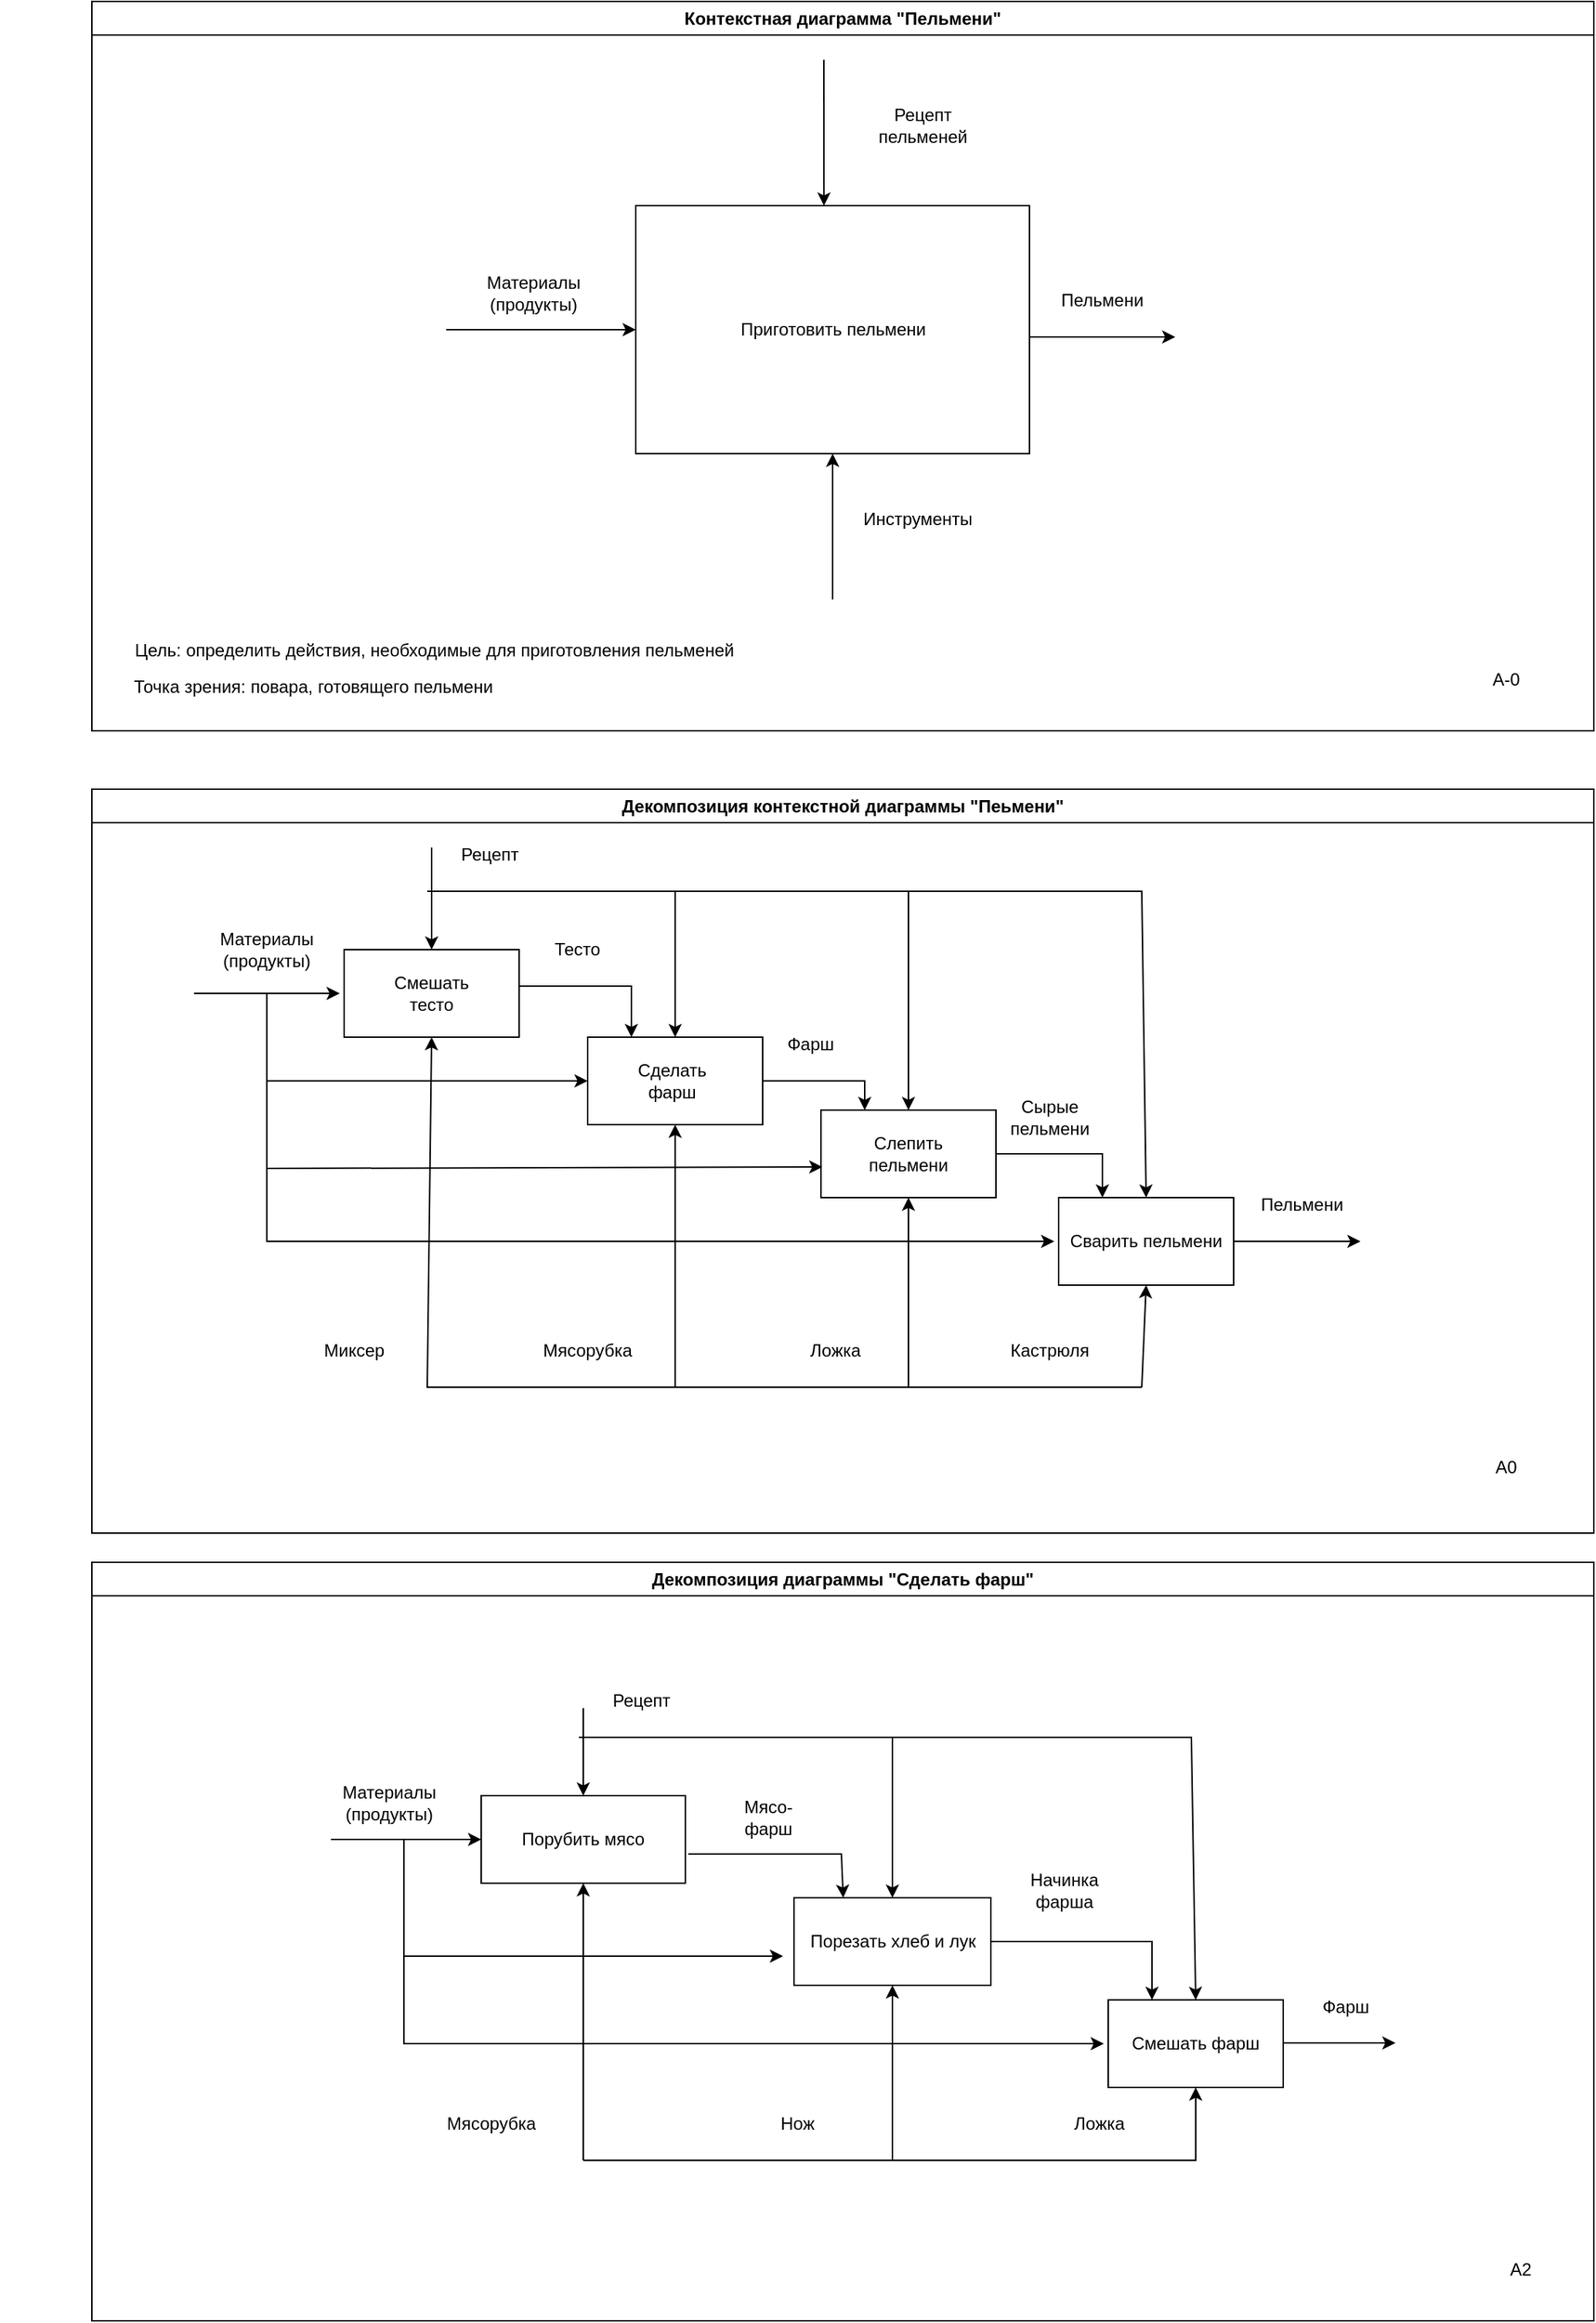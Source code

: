 <mxfile version="20.8.23" type="github" pages="2"><diagram name="Страница 1" id="q6yKsFffxcGikPTLaR80"><mxGraphModel dx="1387" dy="796" grid="1" gridSize="10" guides="1" tooltips="1" connect="1" arrows="1" fold="1" page="1" pageScale="1" pageWidth="1654" pageHeight="2336" math="0" shadow="0"><root><mxCell id="0"/><mxCell id="1" parent="0"/><mxCell id="kBj9n_WiiGOHIX9WR9n--18" value="" style="group" parent="1" vertex="1" connectable="0"><mxGeometry x="573" y="270" width="270" height="170" as="geometry"/></mxCell><mxCell id="kBj9n_WiiGOHIX9WR9n--1" value="" style="rounded=0;whiteSpace=wrap;html=1;" parent="kBj9n_WiiGOHIX9WR9n--18" vertex="1"><mxGeometry width="270" height="170" as="geometry"/></mxCell><mxCell id="kBj9n_WiiGOHIX9WR9n--17" value="Приготовить пельмени" style="text;html=1;strokeColor=none;fillColor=none;align=center;verticalAlign=middle;whiteSpace=wrap;rounded=0;" parent="kBj9n_WiiGOHIX9WR9n--18" vertex="1"><mxGeometry x="62.5" y="65" width="145" height="40" as="geometry"/></mxCell><mxCell id="kBj9n_WiiGOHIX9WR9n--19" value="" style="endArrow=classic;html=1;rounded=0;entryX=0.478;entryY=0;entryDx=0;entryDy=0;entryPerimeter=0;" parent="1" target="kBj9n_WiiGOHIX9WR9n--1" edge="1"><mxGeometry width="50" height="50" relative="1" as="geometry"><mxPoint x="702" y="170" as="sourcePoint"/><mxPoint x="723" y="170" as="targetPoint"/></mxGeometry></mxCell><mxCell id="kBj9n_WiiGOHIX9WR9n--20" value="" style="endArrow=classic;html=1;rounded=0;entryX=0;entryY=0.5;entryDx=0;entryDy=0;" parent="1" target="kBj9n_WiiGOHIX9WR9n--1" edge="1"><mxGeometry width="50" height="50" relative="1" as="geometry"><mxPoint x="443" y="355" as="sourcePoint"/><mxPoint x="503" y="320" as="targetPoint"/></mxGeometry></mxCell><mxCell id="kBj9n_WiiGOHIX9WR9n--21" value="" style="endArrow=classic;html=1;rounded=0;" parent="1" edge="1"><mxGeometry width="50" height="50" relative="1" as="geometry"><mxPoint x="843" y="360" as="sourcePoint"/><mxPoint x="943" y="360" as="targetPoint"/></mxGeometry></mxCell><mxCell id="kBj9n_WiiGOHIX9WR9n--22" value="" style="endArrow=classic;html=1;rounded=0;entryX=0.5;entryY=1;entryDx=0;entryDy=0;" parent="1" target="kBj9n_WiiGOHIX9WR9n--1" edge="1"><mxGeometry width="50" height="50" relative="1" as="geometry"><mxPoint x="708" y="540" as="sourcePoint"/><mxPoint x="733" y="460" as="targetPoint"/></mxGeometry></mxCell><mxCell id="kBj9n_WiiGOHIX9WR9n--23" value="Материалы (продукты)" style="text;html=1;strokeColor=none;fillColor=none;align=center;verticalAlign=middle;whiteSpace=wrap;rounded=0;" parent="1" vertex="1"><mxGeometry x="443" y="310" width="120" height="40" as="geometry"/></mxCell><mxCell id="kBj9n_WiiGOHIX9WR9n--24" value="Инструменты" style="text;html=1;strokeColor=none;fillColor=none;align=center;verticalAlign=middle;whiteSpace=wrap;rounded=0;" parent="1" vertex="1"><mxGeometry x="723" y="470" width="87" height="30" as="geometry"/></mxCell><mxCell id="kBj9n_WiiGOHIX9WR9n--25" value="Пельмени" style="text;html=1;strokeColor=none;fillColor=none;align=center;verticalAlign=middle;whiteSpace=wrap;rounded=0;" parent="1" vertex="1"><mxGeometry x="863" y="320" width="60" height="30" as="geometry"/></mxCell><mxCell id="kBj9n_WiiGOHIX9WR9n--28" value="Контекстная диаграмма &quot;Пельмени&quot;" style="swimlane;whiteSpace=wrap;html=1;" parent="1" vertex="1"><mxGeometry x="200" y="130" width="1030" height="500" as="geometry"/></mxCell><mxCell id="kBj9n_WiiGOHIX9WR9n--26" value="Цель: определить действия, необходимые для приготовления пельменей" style="text;html=1;strokeColor=none;fillColor=none;align=center;verticalAlign=middle;whiteSpace=wrap;rounded=0;" parent="kBj9n_WiiGOHIX9WR9n--28" vertex="1"><mxGeometry x="-10" y="430" width="490" height="30" as="geometry"/></mxCell><mxCell id="kBj9n_WiiGOHIX9WR9n--27" value="Точка зрения: повара, готовящего пельмени" style="text;html=1;strokeColor=none;fillColor=none;align=center;verticalAlign=middle;whiteSpace=wrap;rounded=0;" parent="kBj9n_WiiGOHIX9WR9n--28" vertex="1"><mxGeometry x="-63" y="450" width="430" height="40" as="geometry"/></mxCell><mxCell id="kBj9n_WiiGOHIX9WR9n--29" value="А-0" style="text;html=1;strokeColor=none;fillColor=none;align=center;verticalAlign=middle;whiteSpace=wrap;rounded=0;" parent="kBj9n_WiiGOHIX9WR9n--28" vertex="1"><mxGeometry x="940" y="450" width="60" height="30" as="geometry"/></mxCell><mxCell id="kBj9n_WiiGOHIX9WR9n--30" value="Рецепт пельменей" style="text;html=1;strokeColor=none;fillColor=none;align=center;verticalAlign=middle;whiteSpace=wrap;rounded=0;" parent="kBj9n_WiiGOHIX9WR9n--28" vertex="1"><mxGeometry x="540" y="70" width="60" height="30" as="geometry"/></mxCell><mxCell id="kBj9n_WiiGOHIX9WR9n--34" value="" style="group" parent="1" vertex="1" connectable="0"><mxGeometry x="373" y="780" width="120" height="60" as="geometry"/></mxCell><mxCell id="kBj9n_WiiGOHIX9WR9n--31" value="" style="rounded=0;whiteSpace=wrap;html=1;" parent="kBj9n_WiiGOHIX9WR9n--34" vertex="1"><mxGeometry width="120" height="60" as="geometry"/></mxCell><mxCell id="kBj9n_WiiGOHIX9WR9n--32" value="Смешать тесто" style="text;html=1;strokeColor=none;fillColor=none;align=center;verticalAlign=middle;whiteSpace=wrap;rounded=0;" parent="kBj9n_WiiGOHIX9WR9n--34" vertex="1"><mxGeometry x="30" y="15" width="60" height="30" as="geometry"/></mxCell><mxCell id="kBj9n_WiiGOHIX9WR9n--37" value="" style="group" parent="1" vertex="1" connectable="0"><mxGeometry x="540" y="840" width="120" height="60" as="geometry"/></mxCell><mxCell id="kBj9n_WiiGOHIX9WR9n--35" value="" style="rounded=0;whiteSpace=wrap;html=1;" parent="kBj9n_WiiGOHIX9WR9n--37" vertex="1"><mxGeometry width="120" height="60" as="geometry"/></mxCell><mxCell id="kBj9n_WiiGOHIX9WR9n--33" value="Сделать фарш" style="text;html=1;strokeColor=none;fillColor=none;align=center;verticalAlign=middle;whiteSpace=wrap;rounded=0;" parent="kBj9n_WiiGOHIX9WR9n--37" vertex="1"><mxGeometry x="28" y="15" width="60" height="30" as="geometry"/></mxCell><mxCell id="kBj9n_WiiGOHIX9WR9n--40" value="" style="group" parent="1" vertex="1" connectable="0"><mxGeometry x="700" y="890" width="120" height="60" as="geometry"/></mxCell><mxCell id="kBj9n_WiiGOHIX9WR9n--38" value="" style="rounded=0;whiteSpace=wrap;html=1;" parent="kBj9n_WiiGOHIX9WR9n--40" vertex="1"><mxGeometry width="120" height="60" as="geometry"/></mxCell><mxCell id="kBj9n_WiiGOHIX9WR9n--39" value="Слепить пельмени" style="text;html=1;strokeColor=none;fillColor=none;align=center;verticalAlign=middle;whiteSpace=wrap;rounded=0;" parent="kBj9n_WiiGOHIX9WR9n--40" vertex="1"><mxGeometry x="30" y="15" width="60" height="30" as="geometry"/></mxCell><mxCell id="kBj9n_WiiGOHIX9WR9n--41" value="Сварить пельмени" style="rounded=0;whiteSpace=wrap;html=1;" parent="1" vertex="1"><mxGeometry x="863" y="950" width="120" height="60" as="geometry"/></mxCell><mxCell id="kBj9n_WiiGOHIX9WR9n--42" value="" style="endArrow=classic;html=1;rounded=0;" parent="1" edge="1"><mxGeometry width="50" height="50" relative="1" as="geometry"><mxPoint x="270" y="810" as="sourcePoint"/><mxPoint x="370" y="810" as="targetPoint"/></mxGeometry></mxCell><mxCell id="kBj9n_WiiGOHIX9WR9n--43" value="Материалы (продукты)" style="text;html=1;strokeColor=none;fillColor=none;align=center;verticalAlign=middle;whiteSpace=wrap;rounded=0;" parent="1" vertex="1"><mxGeometry x="260" y="760" width="120" height="40" as="geometry"/></mxCell><mxCell id="kBj9n_WiiGOHIX9WR9n--45" value="" style="endArrow=classic;html=1;rounded=0;entryX=0.5;entryY=1;entryDx=0;entryDy=0;" parent="1" target="kBj9n_WiiGOHIX9WR9n--31" edge="1"><mxGeometry width="50" height="50" relative="1" as="geometry"><mxPoint x="920" y="1080" as="sourcePoint"/><mxPoint x="450" y="950" as="targetPoint"/><Array as="points"><mxPoint x="430" y="1080"/></Array></mxGeometry></mxCell><mxCell id="kBj9n_WiiGOHIX9WR9n--46" value="Рецепт" style="text;html=1;strokeColor=none;fillColor=none;align=center;verticalAlign=middle;whiteSpace=wrap;rounded=0;" parent="1" vertex="1"><mxGeometry x="443" y="700" width="60" height="30" as="geometry"/></mxCell><mxCell id="kBj9n_WiiGOHIX9WR9n--47" value="" style="endArrow=classic;html=1;rounded=0;entryX=0.5;entryY=0;entryDx=0;entryDy=0;" parent="1" target="kBj9n_WiiGOHIX9WR9n--31" edge="1"><mxGeometry width="50" height="50" relative="1" as="geometry"><mxPoint x="433" y="710" as="sourcePoint"/><mxPoint x="450" y="690" as="targetPoint"/></mxGeometry></mxCell><mxCell id="kBj9n_WiiGOHIX9WR9n--49" value="" style="endArrow=classic;html=1;rounded=0;" parent="1" edge="1"><mxGeometry width="50" height="50" relative="1" as="geometry"><mxPoint x="600" y="1080" as="sourcePoint"/><mxPoint x="600" y="900" as="targetPoint"/></mxGeometry></mxCell><mxCell id="kBj9n_WiiGOHIX9WR9n--50" value="" style="endArrow=classic;html=1;rounded=0;" parent="1" edge="1"><mxGeometry width="50" height="50" relative="1" as="geometry"><mxPoint x="760" y="1080" as="sourcePoint"/><mxPoint x="760" y="950" as="targetPoint"/></mxGeometry></mxCell><mxCell id="kBj9n_WiiGOHIX9WR9n--51" value="" style="endArrow=classic;html=1;rounded=0;entryX=0.5;entryY=1;entryDx=0;entryDy=0;" parent="1" target="kBj9n_WiiGOHIX9WR9n--41" edge="1"><mxGeometry width="50" height="50" relative="1" as="geometry"><mxPoint x="920" y="1080" as="sourcePoint"/><mxPoint x="960" y="1040" as="targetPoint"/></mxGeometry></mxCell><mxCell id="kBj9n_WiiGOHIX9WR9n--52" value="" style="endArrow=classic;html=1;rounded=0;entryX=0.5;entryY=0;entryDx=0;entryDy=0;" parent="1" target="kBj9n_WiiGOHIX9WR9n--41" edge="1"><mxGeometry width="50" height="50" relative="1" as="geometry"><mxPoint x="430" y="740" as="sourcePoint"/><mxPoint x="960" y="740" as="targetPoint"/><Array as="points"><mxPoint x="920" y="740"/></Array></mxGeometry></mxCell><mxCell id="kBj9n_WiiGOHIX9WR9n--53" value="" style="endArrow=classic;html=1;rounded=0;entryX=0.5;entryY=0;entryDx=0;entryDy=0;" parent="1" target="kBj9n_WiiGOHIX9WR9n--35" edge="1"><mxGeometry width="50" height="50" relative="1" as="geometry"><mxPoint x="600" y="740" as="sourcePoint"/><mxPoint x="730" y="820" as="targetPoint"/></mxGeometry></mxCell><mxCell id="kBj9n_WiiGOHIX9WR9n--54" value="" style="endArrow=classic;html=1;rounded=0;entryX=0.5;entryY=0;entryDx=0;entryDy=0;" parent="1" target="kBj9n_WiiGOHIX9WR9n--38" edge="1"><mxGeometry width="50" height="50" relative="1" as="geometry"><mxPoint x="760" y="740" as="sourcePoint"/><mxPoint x="820" y="850" as="targetPoint"/></mxGeometry></mxCell><mxCell id="kBj9n_WiiGOHIX9WR9n--56" value="" style="endArrow=classic;html=1;rounded=0;" parent="1" edge="1"><mxGeometry width="50" height="50" relative="1" as="geometry"><mxPoint x="320" y="810" as="sourcePoint"/><mxPoint x="860" y="980" as="targetPoint"/><Array as="points"><mxPoint x="320" y="980"/></Array></mxGeometry></mxCell><mxCell id="kBj9n_WiiGOHIX9WR9n--57" value="" style="endArrow=classic;html=1;rounded=0;entryX=0;entryY=0.5;entryDx=0;entryDy=0;" parent="1" target="kBj9n_WiiGOHIX9WR9n--35" edge="1"><mxGeometry width="50" height="50" relative="1" as="geometry"><mxPoint x="320" y="870" as="sourcePoint"/><mxPoint x="370" y="830" as="targetPoint"/></mxGeometry></mxCell><mxCell id="kBj9n_WiiGOHIX9WR9n--58" value="" style="endArrow=classic;html=1;rounded=0;entryX=0.008;entryY=0.65;entryDx=0;entryDy=0;entryPerimeter=0;" parent="1" target="kBj9n_WiiGOHIX9WR9n--38" edge="1"><mxGeometry width="50" height="50" relative="1" as="geometry"><mxPoint x="320" y="930" as="sourcePoint"/><mxPoint x="370" y="895" as="targetPoint"/></mxGeometry></mxCell><mxCell id="kBj9n_WiiGOHIX9WR9n--60" value="" style="endArrow=classic;html=1;rounded=0;" parent="1" edge="1"><mxGeometry width="50" height="50" relative="1" as="geometry"><mxPoint x="983" y="980" as="sourcePoint"/><mxPoint x="1070" y="980" as="targetPoint"/></mxGeometry></mxCell><mxCell id="kBj9n_WiiGOHIX9WR9n--61" value="Пельмени" style="text;html=1;strokeColor=none;fillColor=none;align=center;verticalAlign=middle;whiteSpace=wrap;rounded=0;" parent="1" vertex="1"><mxGeometry x="1000" y="940" width="60" height="30" as="geometry"/></mxCell><mxCell id="kBj9n_WiiGOHIX9WR9n--62" value="" style="endArrow=classic;html=1;rounded=0;entryX=0.25;entryY=0;entryDx=0;entryDy=0;" parent="1" target="kBj9n_WiiGOHIX9WR9n--35" edge="1"><mxGeometry width="50" height="50" relative="1" as="geometry"><mxPoint x="493" y="805" as="sourcePoint"/><mxPoint x="543" y="755" as="targetPoint"/><Array as="points"><mxPoint x="570" y="805"/></Array></mxGeometry></mxCell><mxCell id="kBj9n_WiiGOHIX9WR9n--63" value="Тесто" style="text;html=1;strokeColor=none;fillColor=none;align=center;verticalAlign=middle;whiteSpace=wrap;rounded=0;" parent="1" vertex="1"><mxGeometry x="503" y="765" width="60" height="30" as="geometry"/></mxCell><mxCell id="kBj9n_WiiGOHIX9WR9n--64" value="" style="endArrow=classic;html=1;rounded=0;entryX=0.25;entryY=0;entryDx=0;entryDy=0;exitX=1;exitY=0.5;exitDx=0;exitDy=0;" parent="1" source="kBj9n_WiiGOHIX9WR9n--35" target="kBj9n_WiiGOHIX9WR9n--38" edge="1"><mxGeometry width="50" height="50" relative="1" as="geometry"><mxPoint x="630" y="840" as="sourcePoint"/><mxPoint x="680" y="790" as="targetPoint"/><Array as="points"><mxPoint x="730" y="870"/></Array></mxGeometry></mxCell><mxCell id="kBj9n_WiiGOHIX9WR9n--65" value="Фарш" style="text;html=1;strokeColor=none;fillColor=none;align=center;verticalAlign=middle;whiteSpace=wrap;rounded=0;" parent="1" vertex="1"><mxGeometry x="663" y="830" width="60" height="30" as="geometry"/></mxCell><mxCell id="kBj9n_WiiGOHIX9WR9n--66" value="Сырые пельмени" style="text;html=1;strokeColor=none;fillColor=none;align=center;verticalAlign=middle;whiteSpace=wrap;rounded=0;" parent="1" vertex="1"><mxGeometry x="827" y="880" width="60" height="30" as="geometry"/></mxCell><mxCell id="kBj9n_WiiGOHIX9WR9n--67" value="" style="endArrow=classic;html=1;rounded=0;entryX=0.25;entryY=0;entryDx=0;entryDy=0;exitX=1;exitY=0.5;exitDx=0;exitDy=0;" parent="1" source="kBj9n_WiiGOHIX9WR9n--38" target="kBj9n_WiiGOHIX9WR9n--41" edge="1"><mxGeometry width="50" height="50" relative="1" as="geometry"><mxPoint x="820" y="930" as="sourcePoint"/><mxPoint x="870" y="880" as="targetPoint"/><Array as="points"><mxPoint x="893" y="920"/></Array></mxGeometry></mxCell><mxCell id="kBj9n_WiiGOHIX9WR9n--68" value="Декомпозиция контекстной диаграммы &quot;Пеьмени&quot;" style="swimlane;whiteSpace=wrap;html=1;" parent="1" vertex="1"><mxGeometry x="200" y="670" width="1030" height="510" as="geometry"/></mxCell><mxCell id="kBj9n_WiiGOHIX9WR9n--69" value="А0" style="text;html=1;strokeColor=none;fillColor=none;align=center;verticalAlign=middle;whiteSpace=wrap;rounded=0;" parent="kBj9n_WiiGOHIX9WR9n--68" vertex="1"><mxGeometry x="940" y="450" width="60" height="30" as="geometry"/></mxCell><mxCell id="kBj9n_WiiGOHIX9WR9n--44" value="Мясорубка" style="text;html=1;strokeColor=none;fillColor=none;align=center;verticalAlign=middle;whiteSpace=wrap;rounded=0;" parent="kBj9n_WiiGOHIX9WR9n--68" vertex="1"><mxGeometry x="310" y="370" width="60" height="30" as="geometry"/></mxCell><mxCell id="kBj9n_WiiGOHIX9WR9n--74" value="Миксер" style="text;html=1;strokeColor=none;fillColor=none;align=center;verticalAlign=middle;whiteSpace=wrap;rounded=0;" parent="kBj9n_WiiGOHIX9WR9n--68" vertex="1"><mxGeometry x="150" y="370" width="60" height="30" as="geometry"/></mxCell><mxCell id="kBj9n_WiiGOHIX9WR9n--75" value="Ложка" style="text;html=1;strokeColor=none;fillColor=none;align=center;verticalAlign=middle;whiteSpace=wrap;rounded=0;" parent="kBj9n_WiiGOHIX9WR9n--68" vertex="1"><mxGeometry x="480" y="370" width="60" height="30" as="geometry"/></mxCell><mxCell id="kBj9n_WiiGOHIX9WR9n--76" value="Кастрюля" style="text;html=1;strokeColor=none;fillColor=none;align=center;verticalAlign=middle;whiteSpace=wrap;rounded=0;" parent="kBj9n_WiiGOHIX9WR9n--68" vertex="1"><mxGeometry x="627" y="370" width="60" height="30" as="geometry"/></mxCell><mxCell id="kBj9n_WiiGOHIX9WR9n--100" value="Декомпозиция диаграммы &quot;Сделать фарш&quot;" style="swimlane;whiteSpace=wrap;html=1;" parent="1" vertex="1"><mxGeometry x="200" y="1200" width="1030" height="520" as="geometry"/></mxCell><mxCell id="kBj9n_WiiGOHIX9WR9n--73" value="Порубить мясо" style="rounded=0;whiteSpace=wrap;html=1;" parent="kBj9n_WiiGOHIX9WR9n--100" vertex="1"><mxGeometry x="267" y="160" width="140" height="60" as="geometry"/></mxCell><mxCell id="kBj9n_WiiGOHIX9WR9n--77" value="Порезать хлеб и лук" style="rounded=0;whiteSpace=wrap;html=1;" parent="kBj9n_WiiGOHIX9WR9n--100" vertex="1"><mxGeometry x="481.5" y="230" width="135" height="60" as="geometry"/></mxCell><mxCell id="kBj9n_WiiGOHIX9WR9n--78" value="Смешать фарш" style="rounded=0;whiteSpace=wrap;html=1;" parent="kBj9n_WiiGOHIX9WR9n--100" vertex="1"><mxGeometry x="697" y="300" width="120" height="60" as="geometry"/></mxCell><mxCell id="kBj9n_WiiGOHIX9WR9n--79" value="" style="endArrow=classic;html=1;rounded=0;" parent="kBj9n_WiiGOHIX9WR9n--100" edge="1"><mxGeometry width="50" height="50" relative="1" as="geometry"><mxPoint x="817" y="329.5" as="sourcePoint"/><mxPoint x="894" y="329.5" as="targetPoint"/></mxGeometry></mxCell><mxCell id="kBj9n_WiiGOHIX9WR9n--81" value="Фарш" style="text;html=1;strokeColor=none;fillColor=none;align=center;verticalAlign=middle;whiteSpace=wrap;rounded=0;" parent="kBj9n_WiiGOHIX9WR9n--100" vertex="1"><mxGeometry x="830" y="290" width="60" height="30" as="geometry"/></mxCell><mxCell id="kBj9n_WiiGOHIX9WR9n--83" value="" style="endArrow=classic;html=1;rounded=0;entryX=0.5;entryY=0;entryDx=0;entryDy=0;" parent="kBj9n_WiiGOHIX9WR9n--100" target="kBj9n_WiiGOHIX9WR9n--73" edge="1"><mxGeometry width="50" height="50" relative="1" as="geometry"><mxPoint x="337" y="100" as="sourcePoint"/><mxPoint x="377" y="48" as="targetPoint"/></mxGeometry></mxCell><mxCell id="kBj9n_WiiGOHIX9WR9n--84" value="" style="endArrow=classic;html=1;rounded=0;entryX=0;entryY=0.5;entryDx=0;entryDy=0;" parent="kBj9n_WiiGOHIX9WR9n--100" target="kBj9n_WiiGOHIX9WR9n--73" edge="1"><mxGeometry width="50" height="50" relative="1" as="geometry"><mxPoint x="164" y="190" as="sourcePoint"/><mxPoint x="224" y="165" as="targetPoint"/></mxGeometry></mxCell><mxCell id="kBj9n_WiiGOHIX9WR9n--85" value="Материалы (продукты)" style="text;html=1;strokeColor=none;fillColor=none;align=center;verticalAlign=middle;whiteSpace=wrap;rounded=0;" parent="kBj9n_WiiGOHIX9WR9n--100" vertex="1"><mxGeometry x="174" y="150" width="60" height="30" as="geometry"/></mxCell><mxCell id="kBj9n_WiiGOHIX9WR9n--86" value="" style="endArrow=classic;html=1;rounded=0;entryX=0.5;entryY=1;entryDx=0;entryDy=0;" parent="kBj9n_WiiGOHIX9WR9n--100" target="kBj9n_WiiGOHIX9WR9n--73" edge="1"><mxGeometry width="50" height="50" relative="1" as="geometry"><mxPoint x="337" y="410" as="sourcePoint"/><mxPoint x="347" y="320" as="targetPoint"/></mxGeometry></mxCell><mxCell id="kBj9n_WiiGOHIX9WR9n--87" value="" style="endArrow=classic;html=1;rounded=0;entryX=0.5;entryY=0;entryDx=0;entryDy=0;" parent="kBj9n_WiiGOHIX9WR9n--100" target="kBj9n_WiiGOHIX9WR9n--78" edge="1"><mxGeometry width="50" height="50" relative="1" as="geometry"><mxPoint x="334" y="120" as="sourcePoint"/><mxPoint x="564" y="60" as="targetPoint"/><Array as="points"><mxPoint x="754" y="120"/></Array></mxGeometry></mxCell><mxCell id="kBj9n_WiiGOHIX9WR9n--88" value="" style="endArrow=classic;html=1;rounded=0;entryX=0.5;entryY=0;entryDx=0;entryDy=0;" parent="kBj9n_WiiGOHIX9WR9n--100" target="kBj9n_WiiGOHIX9WR9n--77" edge="1"><mxGeometry width="50" height="50" relative="1" as="geometry"><mxPoint x="549" y="120" as="sourcePoint"/><mxPoint x="564" y="150" as="targetPoint"/></mxGeometry></mxCell><mxCell id="kBj9n_WiiGOHIX9WR9n--89" value="" style="endArrow=classic;html=1;rounded=0;entryX=0.5;entryY=1;entryDx=0;entryDy=0;" parent="kBj9n_WiiGOHIX9WR9n--100" target="kBj9n_WiiGOHIX9WR9n--78" edge="1"><mxGeometry width="50" height="50" relative="1" as="geometry"><mxPoint x="337" y="410" as="sourcePoint"/><mxPoint x="387" y="360" as="targetPoint"/><Array as="points"><mxPoint x="757" y="410"/></Array></mxGeometry></mxCell><mxCell id="kBj9n_WiiGOHIX9WR9n--90" value="" style="endArrow=classic;html=1;rounded=0;" parent="kBj9n_WiiGOHIX9WR9n--100" edge="1"><mxGeometry width="50" height="50" relative="1" as="geometry"><mxPoint x="214" y="190" as="sourcePoint"/><mxPoint x="694" y="330" as="targetPoint"/><Array as="points"><mxPoint x="214" y="330"/></Array></mxGeometry></mxCell><mxCell id="kBj9n_WiiGOHIX9WR9n--91" value="" style="endArrow=classic;html=1;rounded=0;entryX=0.25;entryY=0;entryDx=0;entryDy=0;" parent="kBj9n_WiiGOHIX9WR9n--100" target="kBj9n_WiiGOHIX9WR9n--77" edge="1"><mxGeometry width="50" height="50" relative="1" as="geometry"><mxPoint x="409" y="200" as="sourcePoint"/><mxPoint x="459" y="150" as="targetPoint"/><Array as="points"><mxPoint x="514" y="200"/></Array></mxGeometry></mxCell><mxCell id="kBj9n_WiiGOHIX9WR9n--92" value="Мясо-фарш" style="text;html=1;strokeColor=none;fillColor=none;align=center;verticalAlign=middle;whiteSpace=wrap;rounded=0;" parent="kBj9n_WiiGOHIX9WR9n--100" vertex="1"><mxGeometry x="434" y="160" width="60" height="30" as="geometry"/></mxCell><mxCell id="kBj9n_WiiGOHIX9WR9n--93" value="Начинка фарша" style="text;html=1;strokeColor=none;fillColor=none;align=center;verticalAlign=middle;whiteSpace=wrap;rounded=0;" parent="kBj9n_WiiGOHIX9WR9n--100" vertex="1"><mxGeometry x="637" y="210" width="60" height="30" as="geometry"/></mxCell><mxCell id="kBj9n_WiiGOHIX9WR9n--94" value="" style="endArrow=classic;html=1;rounded=0;entryX=0.25;entryY=0;entryDx=0;entryDy=0;" parent="kBj9n_WiiGOHIX9WR9n--100" target="kBj9n_WiiGOHIX9WR9n--78" edge="1"><mxGeometry width="50" height="50" relative="1" as="geometry"><mxPoint x="617" y="260" as="sourcePoint"/><mxPoint x="667" y="210" as="targetPoint"/><Array as="points"><mxPoint x="727" y="260"/></Array></mxGeometry></mxCell><mxCell id="kBj9n_WiiGOHIX9WR9n--95" value="" style="endArrow=classic;html=1;rounded=0;" parent="kBj9n_WiiGOHIX9WR9n--100" edge="1"><mxGeometry width="50" height="50" relative="1" as="geometry"><mxPoint x="214" y="270" as="sourcePoint"/><mxPoint x="474" y="270" as="targetPoint"/></mxGeometry></mxCell><mxCell id="kBj9n_WiiGOHIX9WR9n--96" value="Мясорубка" style="text;html=1;strokeColor=none;fillColor=none;align=center;verticalAlign=middle;whiteSpace=wrap;rounded=0;" parent="kBj9n_WiiGOHIX9WR9n--100" vertex="1"><mxGeometry x="244" y="370" width="60" height="30" as="geometry"/></mxCell><mxCell id="kBj9n_WiiGOHIX9WR9n--97" value="Нож" style="text;html=1;strokeColor=none;fillColor=none;align=center;verticalAlign=middle;whiteSpace=wrap;rounded=0;" parent="kBj9n_WiiGOHIX9WR9n--100" vertex="1"><mxGeometry x="454" y="370" width="60" height="30" as="geometry"/></mxCell><mxCell id="kBj9n_WiiGOHIX9WR9n--98" value="" style="endArrow=classic;html=1;rounded=0;entryX=0.5;entryY=1;entryDx=0;entryDy=0;" parent="kBj9n_WiiGOHIX9WR9n--100" target="kBj9n_WiiGOHIX9WR9n--77" edge="1"><mxGeometry width="50" height="50" relative="1" as="geometry"><mxPoint x="549" y="410" as="sourcePoint"/><mxPoint x="604" y="360" as="targetPoint"/></mxGeometry></mxCell><mxCell id="kBj9n_WiiGOHIX9WR9n--99" value="Ложка" style="text;html=1;strokeColor=none;fillColor=none;align=center;verticalAlign=middle;whiteSpace=wrap;rounded=0;" parent="kBj9n_WiiGOHIX9WR9n--100" vertex="1"><mxGeometry x="661" y="370" width="60" height="30" as="geometry"/></mxCell><mxCell id="kBj9n_WiiGOHIX9WR9n--82" value="Рецепт" style="text;html=1;strokeColor=none;fillColor=none;align=center;verticalAlign=middle;whiteSpace=wrap;rounded=0;" parent="kBj9n_WiiGOHIX9WR9n--100" vertex="1"><mxGeometry x="347" y="80" width="60" height="30" as="geometry"/></mxCell><mxCell id="kBj9n_WiiGOHIX9WR9n--101" value="А2" style="text;html=1;strokeColor=none;fillColor=none;align=center;verticalAlign=middle;whiteSpace=wrap;rounded=0;" parent="kBj9n_WiiGOHIX9WR9n--100" vertex="1"><mxGeometry x="950" y="470" width="60" height="30" as="geometry"/></mxCell></root></mxGraphModel></diagram><diagram id="3S7o3DulVkPW8aySST3j" name="Страница 2"><mxGraphModel dx="1387" dy="796" grid="1" gridSize="10" guides="1" tooltips="1" connect="1" arrows="1" fold="1" page="1" pageScale="1" pageWidth="1654" pageHeight="2336" math="0" shadow="0"><root><mxCell id="0"/><mxCell id="1" parent="0"/><mxCell id="qgROyQkmLIgLZm3qJiuC-1" value="№_рецепта" style="swimlane;fontStyle=0;childLayout=stackLayout;horizontal=1;startSize=30;horizontalStack=0;resizeParent=1;resizeParentMax=0;resizeLast=0;collapsible=1;marginBottom=0;whiteSpace=wrap;html=1;" vertex="1" parent="1"><mxGeometry x="250" y="100" width="140" height="120" as="geometry"/></mxCell><mxCell id="qgROyQkmLIgLZm3qJiuC-2" value="ФИО_повара" style="text;strokeColor=none;fillColor=none;align=left;verticalAlign=middle;spacingLeft=4;spacingRight=4;overflow=hidden;points=[[0,0.5],[1,0.5]];portConstraint=eastwest;rotatable=0;whiteSpace=wrap;html=1;" vertex="1" parent="qgROyQkmLIgLZm3qJiuC-1"><mxGeometry y="30" width="140" height="30" as="geometry"/></mxCell><mxCell id="qgROyQkmLIgLZm3qJiuC-3" value="Дата_создания" style="text;strokeColor=none;fillColor=none;align=left;verticalAlign=middle;spacingLeft=4;spacingRight=4;overflow=hidden;points=[[0,0.5],[1,0.5]];portConstraint=eastwest;rotatable=0;whiteSpace=wrap;html=1;" vertex="1" parent="qgROyQkmLIgLZm3qJiuC-1"><mxGeometry y="60" width="140" height="30" as="geometry"/></mxCell><mxCell id="qgROyQkmLIgLZm3qJiuC-4" value="Стоимость_рецепта" style="text;strokeColor=none;fillColor=none;align=left;verticalAlign=middle;spacingLeft=4;spacingRight=4;overflow=hidden;points=[[0,0.5],[1,0.5]];portConstraint=eastwest;rotatable=0;whiteSpace=wrap;html=1;" vertex="1" parent="qgROyQkmLIgLZm3qJiuC-1"><mxGeometry y="90" width="140" height="30" as="geometry"/></mxCell><mxCell id="qgROyQkmLIgLZm3qJiuC-6" value="Рецепт пельменей" style="text;html=1;strokeColor=none;fillColor=none;align=center;verticalAlign=middle;whiteSpace=wrap;rounded=0;" vertex="1" parent="1"><mxGeometry x="250" y="60" width="60" height="30" as="geometry"/></mxCell><mxCell id="GTwwrBuB3CgmitUYT3zl-1" value="Код_материала" style="swimlane;fontStyle=0;childLayout=stackLayout;horizontal=1;startSize=30;horizontalStack=0;resizeParent=1;resizeParentMax=0;resizeLast=0;collapsible=1;marginBottom=0;whiteSpace=wrap;html=1;" vertex="1" parent="1"><mxGeometry x="710" y="110" width="140" height="120" as="geometry"/></mxCell><mxCell id="GTwwrBuB3CgmitUYT3zl-2" value="Название" style="text;strokeColor=none;fillColor=none;align=left;verticalAlign=middle;spacingLeft=4;spacingRight=4;overflow=hidden;points=[[0,0.5],[1,0.5]];portConstraint=eastwest;rotatable=0;whiteSpace=wrap;html=1;" vertex="1" parent="GTwwrBuB3CgmitUYT3zl-1"><mxGeometry y="30" width="140" height="30" as="geometry"/></mxCell><mxCell id="GTwwrBuB3CgmitUYT3zl-3" value="Вид_материала" style="text;strokeColor=none;fillColor=none;align=left;verticalAlign=middle;spacingLeft=4;spacingRight=4;overflow=hidden;points=[[0,0.5],[1,0.5]];portConstraint=eastwest;rotatable=0;whiteSpace=wrap;html=1;" vertex="1" parent="GTwwrBuB3CgmitUYT3zl-1"><mxGeometry y="60" width="140" height="30" as="geometry"/></mxCell><mxCell id="GTwwrBuB3CgmitUYT3zl-4" value="Характеристики" style="text;strokeColor=none;fillColor=none;align=left;verticalAlign=middle;spacingLeft=4;spacingRight=4;overflow=hidden;points=[[0,0.5],[1,0.5]];portConstraint=eastwest;rotatable=0;whiteSpace=wrap;html=1;" vertex="1" parent="GTwwrBuB3CgmitUYT3zl-1"><mxGeometry y="90" width="140" height="30" as="geometry"/></mxCell><mxCell id="GTwwrBuB3CgmitUYT3zl-5" value="Материалы&lt;br&gt;(продукты)" style="text;html=1;strokeColor=none;fillColor=none;align=center;verticalAlign=middle;whiteSpace=wrap;rounded=0;" vertex="1" parent="1"><mxGeometry x="710" y="70" width="100" height="30" as="geometry"/></mxCell><mxCell id="eNpEP4E58K8OeXPu89QN-1" value="List" style="swimlane;fontStyle=0;childLayout=stackLayout;horizontal=1;startSize=30;horizontalStack=0;resizeParent=1;resizeParentMax=0;resizeLast=0;collapsible=1;marginBottom=0;whiteSpace=wrap;html=1;" vertex="1" parent="1"><mxGeometry x="250" y="350" width="140" height="270" as="geometry"/></mxCell><mxCell id="eNpEP4E58K8OeXPu89QN-2" value="Тесто" style="text;strokeColor=none;fillColor=none;align=left;verticalAlign=middle;spacingLeft=4;spacingRight=4;overflow=hidden;points=[[0,0.5],[1,0.5]];portConstraint=eastwest;rotatable=0;whiteSpace=wrap;html=1;" vertex="1" parent="eNpEP4E58K8OeXPu89QN-1"><mxGeometry y="30" width="140" height="30" as="geometry"/></mxCell><mxCell id="eNpEP4E58K8OeXPu89QN-3" value="Фарш" style="text;strokeColor=none;fillColor=none;align=left;verticalAlign=middle;spacingLeft=4;spacingRight=4;overflow=hidden;points=[[0,0.5],[1,0.5]];portConstraint=eastwest;rotatable=0;whiteSpace=wrap;html=1;" vertex="1" parent="eNpEP4E58K8OeXPu89QN-1"><mxGeometry y="60" width="140" height="30" as="geometry"/></mxCell><mxCell id="eNpEP4E58K8OeXPu89QN-5" value="Сырые пельмени" style="text;strokeColor=none;fillColor=none;align=left;verticalAlign=middle;spacingLeft=4;spacingRight=4;overflow=hidden;points=[[0,0.5],[1,0.5]];portConstraint=eastwest;rotatable=0;whiteSpace=wrap;html=1;" vertex="1" parent="eNpEP4E58K8OeXPu89QN-1"><mxGeometry y="90" width="140" height="30" as="geometry"/></mxCell><mxCell id="J0rSS7FEntfzncXyXcpb-1" value="№_рецепта (FK)" style="text;strokeColor=none;fillColor=none;align=left;verticalAlign=middle;spacingLeft=4;spacingRight=4;overflow=hidden;points=[[0,0.5],[1,0.5]];portConstraint=eastwest;rotatable=0;whiteSpace=wrap;html=1;" vertex="1" parent="eNpEP4E58K8OeXPu89QN-1"><mxGeometry y="120" width="140" height="30" as="geometry"/></mxCell><mxCell id="J0rSS7FEntfzncXyXcpb-2" value="Код_материала (FK)" style="text;strokeColor=none;fillColor=none;align=left;verticalAlign=middle;spacingLeft=4;spacingRight=4;overflow=hidden;points=[[0,0.5],[1,0.5]];portConstraint=eastwest;rotatable=0;whiteSpace=wrap;html=1;" vertex="1" parent="eNpEP4E58K8OeXPu89QN-1"><mxGeometry y="150" width="140" height="30" as="geometry"/></mxCell><mxCell id="69Q32FwE00wXi08xdo_t-2" value="Заводской_номер (FK)" style="text;strokeColor=none;fillColor=none;align=left;verticalAlign=middle;spacingLeft=4;spacingRight=4;overflow=hidden;points=[[0,0.5],[1,0.5]];portConstraint=eastwest;rotatable=0;whiteSpace=wrap;html=1;" vertex="1" parent="eNpEP4E58K8OeXPu89QN-1"><mxGeometry y="180" width="140" height="30" as="geometry"/></mxCell><mxCell id="eNpEP4E58K8OeXPu89QN-4" value="Вид" style="text;strokeColor=none;fillColor=none;align=left;verticalAlign=middle;spacingLeft=4;spacingRight=4;overflow=hidden;points=[[0,0.5],[1,0.5]];portConstraint=eastwest;rotatable=0;whiteSpace=wrap;html=1;" vertex="1" parent="eNpEP4E58K8OeXPu89QN-1"><mxGeometry y="210" width="140" height="30" as="geometry"/></mxCell><mxCell id="zoZUHohZnsBFyydxADRB-1" value="Дата_подачи" style="text;strokeColor=none;fillColor=none;align=left;verticalAlign=middle;spacingLeft=4;spacingRight=4;overflow=hidden;points=[[0,0.5],[1,0.5]];portConstraint=eastwest;rotatable=0;whiteSpace=wrap;html=1;" vertex="1" parent="eNpEP4E58K8OeXPu89QN-1"><mxGeometry y="240" width="140" height="30" as="geometry"/></mxCell><mxCell id="eNpEP4E58K8OeXPu89QN-6" value="Готовые пельмени" style="text;html=1;strokeColor=none;fillColor=none;align=center;verticalAlign=middle;whiteSpace=wrap;rounded=0;" vertex="1" parent="1"><mxGeometry x="250" y="310" width="80" height="30" as="geometry"/></mxCell><mxCell id="eNpEP4E58K8OeXPu89QN-7" value="Заводской_номер" style="swimlane;fontStyle=0;childLayout=stackLayout;horizontal=1;startSize=30;horizontalStack=0;resizeParent=1;resizeParentMax=0;resizeLast=0;collapsible=1;marginBottom=0;whiteSpace=wrap;html=1;" vertex="1" parent="1"><mxGeometry x="890" y="300" width="140" height="120" as="geometry"/></mxCell><mxCell id="eNpEP4E58K8OeXPu89QN-8" value="Название" style="text;strokeColor=none;fillColor=none;align=left;verticalAlign=middle;spacingLeft=4;spacingRight=4;overflow=hidden;points=[[0,0.5],[1,0.5]];portConstraint=eastwest;rotatable=0;whiteSpace=wrap;html=1;" vertex="1" parent="eNpEP4E58K8OeXPu89QN-7"><mxGeometry y="30" width="140" height="30" as="geometry"/></mxCell><mxCell id="eNpEP4E58K8OeXPu89QN-9" value="Предназначение" style="text;strokeColor=none;fillColor=none;align=left;verticalAlign=middle;spacingLeft=4;spacingRight=4;overflow=hidden;points=[[0,0.5],[1,0.5]];portConstraint=eastwest;rotatable=0;whiteSpace=wrap;html=1;" vertex="1" parent="eNpEP4E58K8OeXPu89QN-7"><mxGeometry y="60" width="140" height="30" as="geometry"/></mxCell><mxCell id="eNpEP4E58K8OeXPu89QN-10" value="Страна_изготовитель" style="text;strokeColor=none;fillColor=none;align=left;verticalAlign=middle;spacingLeft=4;spacingRight=4;overflow=hidden;points=[[0,0.5],[1,0.5]];portConstraint=eastwest;rotatable=0;whiteSpace=wrap;html=1;" vertex="1" parent="eNpEP4E58K8OeXPu89QN-7"><mxGeometry y="90" width="140" height="30" as="geometry"/></mxCell><mxCell id="eNpEP4E58K8OeXPu89QN-11" value="Инструменты" style="text;html=1;strokeColor=none;fillColor=none;align=center;verticalAlign=middle;whiteSpace=wrap;rounded=0;" vertex="1" parent="1"><mxGeometry x="890" y="260" width="80" height="30" as="geometry"/></mxCell><mxCell id="rQcz5yR9rCxMKIUGCQXF-1" value="Заводской_номер (FK)" style="swimlane;fontStyle=0;childLayout=stackLayout;horizontal=1;startSize=30;horizontalStack=0;resizeParent=1;resizeParentMax=0;resizeLast=0;collapsible=1;marginBottom=0;whiteSpace=wrap;html=1;" vertex="1" parent="1"><mxGeometry x="630" y="580" width="140" height="60" as="geometry"/></mxCell><mxCell id="laDRDbagDe2QsZfQhGGX-13" value="Заводской_номер (FK)" style="swimlane;fontStyle=0;childLayout=stackLayout;horizontal=1;startSize=30;horizontalStack=0;resizeParent=1;resizeParentMax=0;resizeLast=0;collapsible=1;marginBottom=0;whiteSpace=wrap;html=1;" vertex="1" parent="1"><mxGeometry x="790" y="580" width="140" height="60" as="geometry"/></mxCell><mxCell id="laDRDbagDe2QsZfQhGGX-15" value="Заводской_номер (FK)" style="swimlane;fontStyle=0;childLayout=stackLayout;horizontal=1;startSize=30;horizontalStack=0;resizeParent=1;resizeParentMax=0;resizeLast=0;collapsible=1;marginBottom=0;whiteSpace=wrap;html=1;" vertex="1" parent="1"><mxGeometry x="960" y="580" width="140" height="60" as="geometry"/></mxCell><mxCell id="laDRDbagDe2QsZfQhGGX-17" value="Заводской_номер (FK)" style="swimlane;fontStyle=0;childLayout=stackLayout;horizontal=1;startSize=30;horizontalStack=0;resizeParent=1;resizeParentMax=0;resizeLast=0;collapsible=1;marginBottom=0;whiteSpace=wrap;html=1;" vertex="1" parent="1"><mxGeometry x="1120" y="580" width="140" height="60" as="geometry"/></mxCell><mxCell id="laDRDbagDe2QsZfQhGGX-19" value="Миксер" style="text;html=1;strokeColor=none;fillColor=none;align=center;verticalAlign=middle;whiteSpace=wrap;rounded=0;" vertex="1" parent="1"><mxGeometry x="630" y="540" width="60" height="30" as="geometry"/></mxCell><mxCell id="GGVzh3dNbnVgx6oLrzy3-1" value="Мясорубка" style="text;html=1;strokeColor=none;fillColor=none;align=center;verticalAlign=middle;whiteSpace=wrap;rounded=0;" vertex="1" parent="1"><mxGeometry x="790" y="540" width="60" height="30" as="geometry"/></mxCell><mxCell id="GGVzh3dNbnVgx6oLrzy3-2" value="Ложка" style="text;html=1;strokeColor=none;fillColor=none;align=center;verticalAlign=middle;whiteSpace=wrap;rounded=0;" vertex="1" parent="1"><mxGeometry x="960" y="540" width="60" height="30" as="geometry"/></mxCell><mxCell id="eA3nmC1tDV2gGv7azfb3-1" value="Кастрюля" style="text;html=1;strokeColor=none;fillColor=none;align=center;verticalAlign=middle;whiteSpace=wrap;rounded=0;" vertex="1" parent="1"><mxGeometry x="1120" y="540" width="60" height="30" as="geometry"/></mxCell><mxCell id="zoZUHohZnsBFyydxADRB-5" value="" style="endArrow=classic;html=1;rounded=0;exitX=0.493;exitY=1.067;exitDx=0;exitDy=0;exitPerimeter=0;" edge="1" parent="1" source="qgROyQkmLIgLZm3qJiuC-4"><mxGeometry width="50" height="50" relative="1" as="geometry"><mxPoint x="680" y="360" as="sourcePoint"/><mxPoint x="320" y="300" as="targetPoint"/></mxGeometry></mxCell><mxCell id="zoZUHohZnsBFyydxADRB-6" value="Используется для" style="text;html=1;strokeColor=none;fillColor=none;align=center;verticalAlign=middle;whiteSpace=wrap;rounded=0;" vertex="1" parent="1"><mxGeometry x="170" y="240" width="140" height="30" as="geometry"/></mxCell><mxCell id="zoZUHohZnsBFyydxADRB-8" value="Используется" style="text;html=1;strokeColor=none;fillColor=none;align=center;verticalAlign=middle;whiteSpace=wrap;rounded=0;" vertex="1" parent="1"><mxGeometry x="550" y="220" width="60" height="30" as="geometry"/></mxCell><mxCell id="zoZUHohZnsBFyydxADRB-9" value="" style="endArrow=none;html=1;rounded=0;dashed=1;entryX=0.521;entryY=1;entryDx=0;entryDy=0;entryPerimeter=0;" edge="1" parent="1" target="GTwwrBuB3CgmitUYT3zl-4"><mxGeometry width="50" height="50" relative="1" as="geometry"><mxPoint x="360" y="260" as="sourcePoint"/><mxPoint x="730" y="300" as="targetPoint"/><Array as="points"><mxPoint x="783" y="260"/></Array></mxGeometry></mxCell><mxCell id="zoZUHohZnsBFyydxADRB-10" value="" style="endArrow=classic;html=1;rounded=0;dashed=1;" edge="1" parent="1"><mxGeometry width="50" height="50" relative="1" as="geometry"><mxPoint x="360" y="260" as="sourcePoint"/><mxPoint x="360" y="300" as="targetPoint"/></mxGeometry></mxCell><mxCell id="zoZUHohZnsBFyydxADRB-11" value="Р" style="text;html=1;strokeColor=none;fillColor=none;align=center;verticalAlign=middle;whiteSpace=wrap;rounded=0;" vertex="1" parent="1"><mxGeometry x="320" y="260" width="30" height="30" as="geometry"/></mxCell><mxCell id="zoZUHohZnsBFyydxADRB-12" value="Р&lt;br&gt;" style="text;html=1;strokeColor=none;fillColor=none;align=center;verticalAlign=middle;whiteSpace=wrap;rounded=0;" vertex="1" parent="1"><mxGeometry x="370" y="260" width="30" height="30" as="geometry"/></mxCell><mxCell id="zoZUHohZnsBFyydxADRB-14" value="" style="endArrow=classic;html=1;rounded=0;dashed=1;entryX=1;entryY=-0.133;entryDx=0;entryDy=0;entryPerimeter=0;" edge="1" parent="1" target="eNpEP4E58K8OeXPu89QN-5"><mxGeometry width="50" height="50" relative="1" as="geometry"><mxPoint x="620" y="360" as="sourcePoint"/><mxPoint x="730" y="290" as="targetPoint"/><Array as="points"><mxPoint x="620" y="436"/></Array></mxGeometry></mxCell><mxCell id="zoZUHohZnsBFyydxADRB-17" value="Готовит" style="text;html=1;strokeColor=none;fillColor=none;align=center;verticalAlign=middle;whiteSpace=wrap;rounded=0;" vertex="1" parent="1"><mxGeometry x="540" y="390" width="60" height="30" as="geometry"/></mxCell><mxCell id="zoZUHohZnsBFyydxADRB-19" value="" style="endArrow=none;dashed=1;html=1;rounded=0;entryX=0.007;entryY=0;entryDx=0;entryDy=0;entryPerimeter=0;" edge="1" parent="1" target="eNpEP4E58K8OeXPu89QN-9"><mxGeometry width="50" height="50" relative="1" as="geometry"><mxPoint x="620" y="360" as="sourcePoint"/><mxPoint x="730" y="290" as="targetPoint"/></mxGeometry></mxCell><mxCell id="zoZUHohZnsBFyydxADRB-20" value="" style="endArrow=none;html=1;rounded=0;entryX=0.5;entryY=1.1;entryDx=0;entryDy=0;entryPerimeter=0;startArrow=none;" edge="1" parent="1" source="zoZUHohZnsBFyydxADRB-21" target="eNpEP4E58K8OeXPu89QN-10"><mxGeometry width="50" height="50" relative="1" as="geometry"><mxPoint x="960" y="460" as="sourcePoint"/><mxPoint x="985" y="470" as="targetPoint"/></mxGeometry></mxCell><mxCell id="zoZUHohZnsBFyydxADRB-22" value="" style="endArrow=none;html=1;rounded=0;entryX=0.5;entryY=1.1;entryDx=0;entryDy=0;entryPerimeter=0;" edge="1" parent="1" target="zoZUHohZnsBFyydxADRB-21"><mxGeometry width="50" height="50" relative="1" as="geometry"><mxPoint x="960" y="460" as="sourcePoint"/><mxPoint x="960" y="423" as="targetPoint"/></mxGeometry></mxCell><mxCell id="zoZUHohZnsBFyydxADRB-21" value="" style="ellipse;whiteSpace=wrap;html=1;aspect=fixed;" vertex="1" parent="1"><mxGeometry x="945" y="450" width="30" height="30" as="geometry"/></mxCell><mxCell id="zoZUHohZnsBFyydxADRB-23" value="Z" style="text;html=1;strokeColor=none;fillColor=none;align=center;verticalAlign=middle;whiteSpace=wrap;rounded=0;" vertex="1" parent="1"><mxGeometry x="945" y="420" width="60" height="30" as="geometry"/></mxCell><mxCell id="zoZUHohZnsBFyydxADRB-24" value="" style="endArrow=none;html=1;rounded=0;exitX=0.5;exitY=1;exitDx=0;exitDy=0;endFill=0;" edge="1" parent="1" source="zoZUHohZnsBFyydxADRB-21"><mxGeometry width="50" height="50" relative="1" as="geometry"><mxPoint x="720" y="510" as="sourcePoint"/><mxPoint x="720" y="560" as="targetPoint"/><Array as="points"><mxPoint x="720" y="480"/></Array></mxGeometry></mxCell><mxCell id="zoZUHohZnsBFyydxADRB-25" value="" style="endArrow=none;html=1;rounded=0;edgeStyle=orthogonalEdgeStyle;endFill=0;" edge="1" parent="1"><mxGeometry width="50" height="50" relative="1" as="geometry"><mxPoint x="960" y="480" as="sourcePoint"/><mxPoint x="895" y="570" as="targetPoint"/><Array as="points"><mxPoint x="960" y="500"/><mxPoint x="895" y="500"/></Array></mxGeometry></mxCell><mxCell id="zoZUHohZnsBFyydxADRB-26" value="" style="endArrow=none;html=1;rounded=0;exitX=0.5;exitY=1;exitDx=0;exitDy=0;edgeStyle=orthogonalEdgeStyle;endFill=0;" edge="1" parent="1" source="zoZUHohZnsBFyydxADRB-21"><mxGeometry width="50" height="50" relative="1" as="geometry"><mxPoint x="1050" y="480" as="sourcePoint"/><mxPoint x="1053" y="570" as="targetPoint"/><Array as="points"><mxPoint x="970" y="480"/><mxPoint x="970" y="520"/><mxPoint x="1053" y="520"/></Array></mxGeometry></mxCell><mxCell id="zoZUHohZnsBFyydxADRB-27" value="" style="endArrow=none;html=1;rounded=0;endFill=0;" edge="1" parent="1"><mxGeometry width="50" height="50" relative="1" as="geometry"><mxPoint x="960" y="480" as="sourcePoint"/><mxPoint x="1225" y="570" as="targetPoint"/><Array as="points"><mxPoint x="1225" y="480"/></Array></mxGeometry></mxCell><mxCell id="zoZUHohZnsBFyydxADRB-28" value="Z" style="text;html=1;strokeColor=none;fillColor=none;align=center;verticalAlign=middle;whiteSpace=wrap;rounded=0;" vertex="1" parent="1"><mxGeometry x="730" y="520" width="60" height="30" as="geometry"/></mxCell><mxCell id="zoZUHohZnsBFyydxADRB-29" value="Z" style="text;html=1;strokeColor=none;fillColor=none;align=center;verticalAlign=middle;whiteSpace=wrap;rounded=0;" vertex="1" parent="1"><mxGeometry x="890" y="530" width="60" height="30" as="geometry"/></mxCell><mxCell id="zoZUHohZnsBFyydxADRB-30" value="Z" style="text;html=1;strokeColor=none;fillColor=none;align=center;verticalAlign=middle;whiteSpace=wrap;rounded=0;" vertex="1" parent="1"><mxGeometry x="1060" y="530" width="60" height="30" as="geometry"/></mxCell><mxCell id="zoZUHohZnsBFyydxADRB-31" value="Z" style="text;html=1;strokeColor=none;fillColor=none;align=center;verticalAlign=middle;whiteSpace=wrap;rounded=0;" vertex="1" parent="1"><mxGeometry x="1230" y="530" width="60" height="30" as="geometry"/></mxCell><mxCell id="zoZUHohZnsBFyydxADRB-32" value="Оборудование" style="text;html=1;strokeColor=none;fillColor=none;align=center;verticalAlign=middle;whiteSpace=wrap;rounded=0;" vertex="1" parent="1"><mxGeometry x="1000" y="430" width="60" height="30" as="geometry"/></mxCell></root></mxGraphModel></diagram></mxfile>